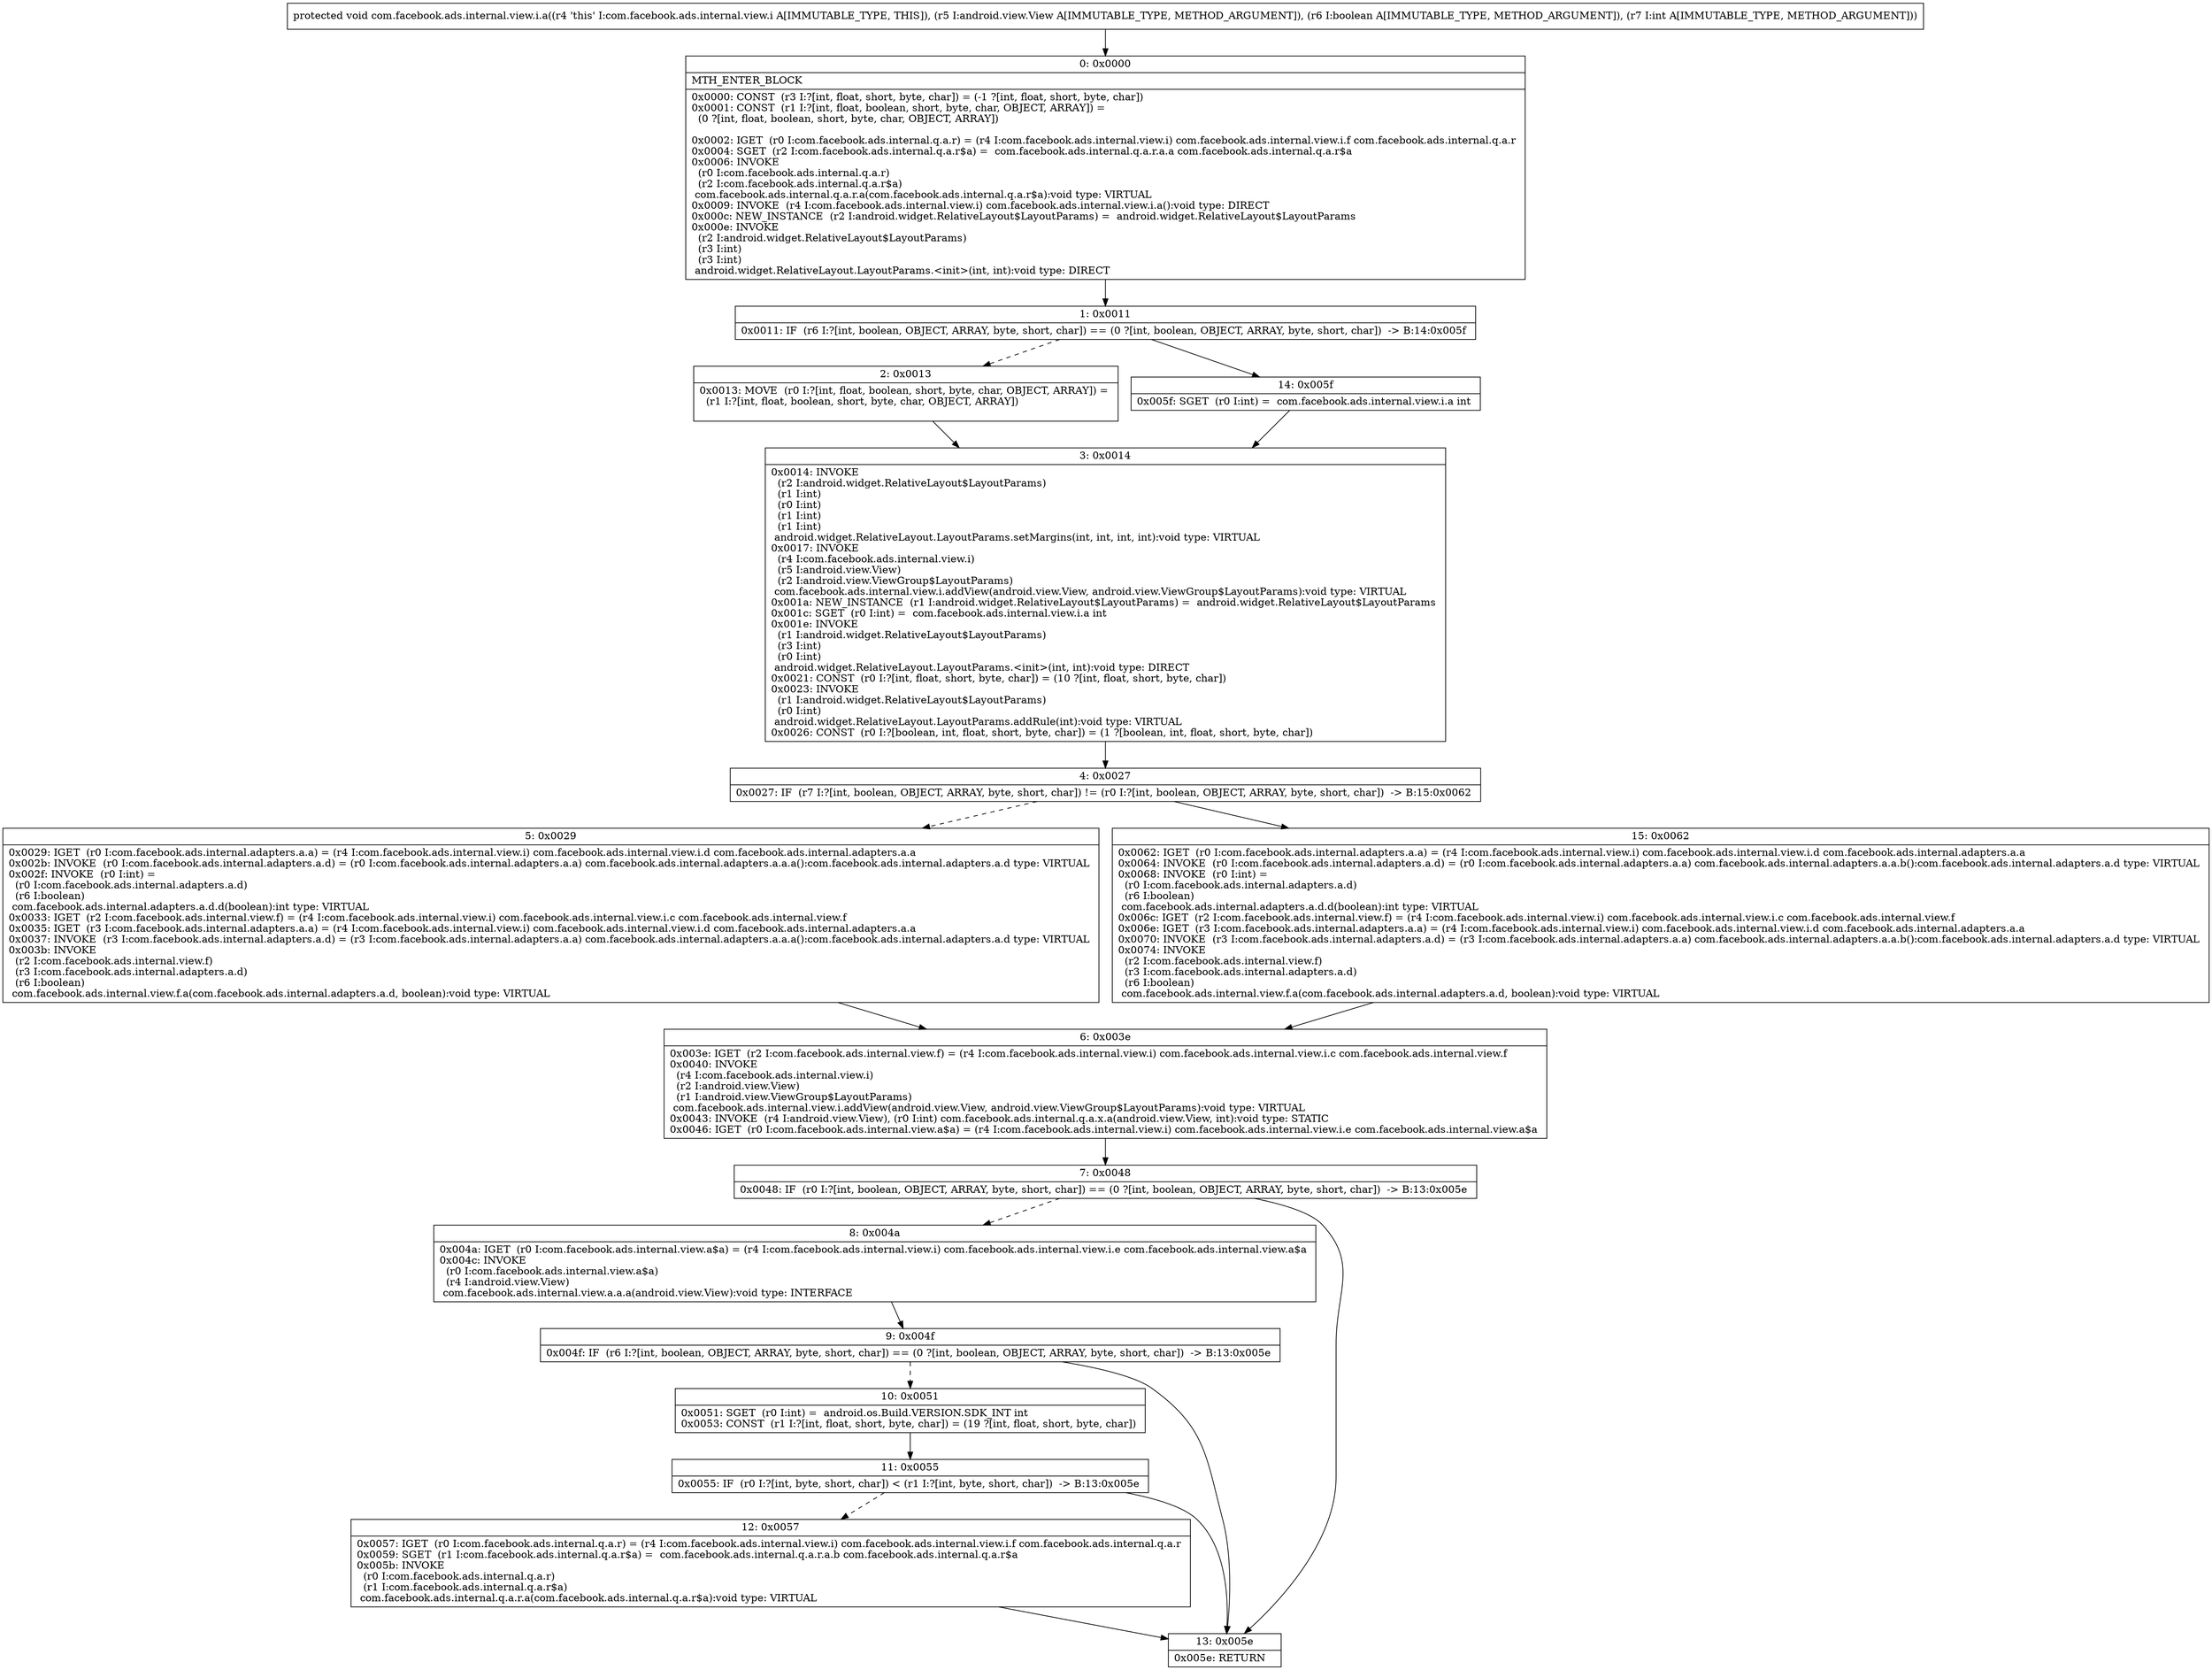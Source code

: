 digraph "CFG forcom.facebook.ads.internal.view.i.a(Landroid\/view\/View;ZI)V" {
Node_0 [shape=record,label="{0\:\ 0x0000|MTH_ENTER_BLOCK\l|0x0000: CONST  (r3 I:?[int, float, short, byte, char]) = (\-1 ?[int, float, short, byte, char]) \l0x0001: CONST  (r1 I:?[int, float, boolean, short, byte, char, OBJECT, ARRAY]) = \l  (0 ?[int, float, boolean, short, byte, char, OBJECT, ARRAY])\l \l0x0002: IGET  (r0 I:com.facebook.ads.internal.q.a.r) = (r4 I:com.facebook.ads.internal.view.i) com.facebook.ads.internal.view.i.f com.facebook.ads.internal.q.a.r \l0x0004: SGET  (r2 I:com.facebook.ads.internal.q.a.r$a) =  com.facebook.ads.internal.q.a.r.a.a com.facebook.ads.internal.q.a.r$a \l0x0006: INVOKE  \l  (r0 I:com.facebook.ads.internal.q.a.r)\l  (r2 I:com.facebook.ads.internal.q.a.r$a)\l com.facebook.ads.internal.q.a.r.a(com.facebook.ads.internal.q.a.r$a):void type: VIRTUAL \l0x0009: INVOKE  (r4 I:com.facebook.ads.internal.view.i) com.facebook.ads.internal.view.i.a():void type: DIRECT \l0x000c: NEW_INSTANCE  (r2 I:android.widget.RelativeLayout$LayoutParams) =  android.widget.RelativeLayout$LayoutParams \l0x000e: INVOKE  \l  (r2 I:android.widget.RelativeLayout$LayoutParams)\l  (r3 I:int)\l  (r3 I:int)\l android.widget.RelativeLayout.LayoutParams.\<init\>(int, int):void type: DIRECT \l}"];
Node_1 [shape=record,label="{1\:\ 0x0011|0x0011: IF  (r6 I:?[int, boolean, OBJECT, ARRAY, byte, short, char]) == (0 ?[int, boolean, OBJECT, ARRAY, byte, short, char])  \-\> B:14:0x005f \l}"];
Node_2 [shape=record,label="{2\:\ 0x0013|0x0013: MOVE  (r0 I:?[int, float, boolean, short, byte, char, OBJECT, ARRAY]) = \l  (r1 I:?[int, float, boolean, short, byte, char, OBJECT, ARRAY])\l \l}"];
Node_3 [shape=record,label="{3\:\ 0x0014|0x0014: INVOKE  \l  (r2 I:android.widget.RelativeLayout$LayoutParams)\l  (r1 I:int)\l  (r0 I:int)\l  (r1 I:int)\l  (r1 I:int)\l android.widget.RelativeLayout.LayoutParams.setMargins(int, int, int, int):void type: VIRTUAL \l0x0017: INVOKE  \l  (r4 I:com.facebook.ads.internal.view.i)\l  (r5 I:android.view.View)\l  (r2 I:android.view.ViewGroup$LayoutParams)\l com.facebook.ads.internal.view.i.addView(android.view.View, android.view.ViewGroup$LayoutParams):void type: VIRTUAL \l0x001a: NEW_INSTANCE  (r1 I:android.widget.RelativeLayout$LayoutParams) =  android.widget.RelativeLayout$LayoutParams \l0x001c: SGET  (r0 I:int) =  com.facebook.ads.internal.view.i.a int \l0x001e: INVOKE  \l  (r1 I:android.widget.RelativeLayout$LayoutParams)\l  (r3 I:int)\l  (r0 I:int)\l android.widget.RelativeLayout.LayoutParams.\<init\>(int, int):void type: DIRECT \l0x0021: CONST  (r0 I:?[int, float, short, byte, char]) = (10 ?[int, float, short, byte, char]) \l0x0023: INVOKE  \l  (r1 I:android.widget.RelativeLayout$LayoutParams)\l  (r0 I:int)\l android.widget.RelativeLayout.LayoutParams.addRule(int):void type: VIRTUAL \l0x0026: CONST  (r0 I:?[boolean, int, float, short, byte, char]) = (1 ?[boolean, int, float, short, byte, char]) \l}"];
Node_4 [shape=record,label="{4\:\ 0x0027|0x0027: IF  (r7 I:?[int, boolean, OBJECT, ARRAY, byte, short, char]) != (r0 I:?[int, boolean, OBJECT, ARRAY, byte, short, char])  \-\> B:15:0x0062 \l}"];
Node_5 [shape=record,label="{5\:\ 0x0029|0x0029: IGET  (r0 I:com.facebook.ads.internal.adapters.a.a) = (r4 I:com.facebook.ads.internal.view.i) com.facebook.ads.internal.view.i.d com.facebook.ads.internal.adapters.a.a \l0x002b: INVOKE  (r0 I:com.facebook.ads.internal.adapters.a.d) = (r0 I:com.facebook.ads.internal.adapters.a.a) com.facebook.ads.internal.adapters.a.a.a():com.facebook.ads.internal.adapters.a.d type: VIRTUAL \l0x002f: INVOKE  (r0 I:int) = \l  (r0 I:com.facebook.ads.internal.adapters.a.d)\l  (r6 I:boolean)\l com.facebook.ads.internal.adapters.a.d.d(boolean):int type: VIRTUAL \l0x0033: IGET  (r2 I:com.facebook.ads.internal.view.f) = (r4 I:com.facebook.ads.internal.view.i) com.facebook.ads.internal.view.i.c com.facebook.ads.internal.view.f \l0x0035: IGET  (r3 I:com.facebook.ads.internal.adapters.a.a) = (r4 I:com.facebook.ads.internal.view.i) com.facebook.ads.internal.view.i.d com.facebook.ads.internal.adapters.a.a \l0x0037: INVOKE  (r3 I:com.facebook.ads.internal.adapters.a.d) = (r3 I:com.facebook.ads.internal.adapters.a.a) com.facebook.ads.internal.adapters.a.a.a():com.facebook.ads.internal.adapters.a.d type: VIRTUAL \l0x003b: INVOKE  \l  (r2 I:com.facebook.ads.internal.view.f)\l  (r3 I:com.facebook.ads.internal.adapters.a.d)\l  (r6 I:boolean)\l com.facebook.ads.internal.view.f.a(com.facebook.ads.internal.adapters.a.d, boolean):void type: VIRTUAL \l}"];
Node_6 [shape=record,label="{6\:\ 0x003e|0x003e: IGET  (r2 I:com.facebook.ads.internal.view.f) = (r4 I:com.facebook.ads.internal.view.i) com.facebook.ads.internal.view.i.c com.facebook.ads.internal.view.f \l0x0040: INVOKE  \l  (r4 I:com.facebook.ads.internal.view.i)\l  (r2 I:android.view.View)\l  (r1 I:android.view.ViewGroup$LayoutParams)\l com.facebook.ads.internal.view.i.addView(android.view.View, android.view.ViewGroup$LayoutParams):void type: VIRTUAL \l0x0043: INVOKE  (r4 I:android.view.View), (r0 I:int) com.facebook.ads.internal.q.a.x.a(android.view.View, int):void type: STATIC \l0x0046: IGET  (r0 I:com.facebook.ads.internal.view.a$a) = (r4 I:com.facebook.ads.internal.view.i) com.facebook.ads.internal.view.i.e com.facebook.ads.internal.view.a$a \l}"];
Node_7 [shape=record,label="{7\:\ 0x0048|0x0048: IF  (r0 I:?[int, boolean, OBJECT, ARRAY, byte, short, char]) == (0 ?[int, boolean, OBJECT, ARRAY, byte, short, char])  \-\> B:13:0x005e \l}"];
Node_8 [shape=record,label="{8\:\ 0x004a|0x004a: IGET  (r0 I:com.facebook.ads.internal.view.a$a) = (r4 I:com.facebook.ads.internal.view.i) com.facebook.ads.internal.view.i.e com.facebook.ads.internal.view.a$a \l0x004c: INVOKE  \l  (r0 I:com.facebook.ads.internal.view.a$a)\l  (r4 I:android.view.View)\l com.facebook.ads.internal.view.a.a.a(android.view.View):void type: INTERFACE \l}"];
Node_9 [shape=record,label="{9\:\ 0x004f|0x004f: IF  (r6 I:?[int, boolean, OBJECT, ARRAY, byte, short, char]) == (0 ?[int, boolean, OBJECT, ARRAY, byte, short, char])  \-\> B:13:0x005e \l}"];
Node_10 [shape=record,label="{10\:\ 0x0051|0x0051: SGET  (r0 I:int) =  android.os.Build.VERSION.SDK_INT int \l0x0053: CONST  (r1 I:?[int, float, short, byte, char]) = (19 ?[int, float, short, byte, char]) \l}"];
Node_11 [shape=record,label="{11\:\ 0x0055|0x0055: IF  (r0 I:?[int, byte, short, char]) \< (r1 I:?[int, byte, short, char])  \-\> B:13:0x005e \l}"];
Node_12 [shape=record,label="{12\:\ 0x0057|0x0057: IGET  (r0 I:com.facebook.ads.internal.q.a.r) = (r4 I:com.facebook.ads.internal.view.i) com.facebook.ads.internal.view.i.f com.facebook.ads.internal.q.a.r \l0x0059: SGET  (r1 I:com.facebook.ads.internal.q.a.r$a) =  com.facebook.ads.internal.q.a.r.a.b com.facebook.ads.internal.q.a.r$a \l0x005b: INVOKE  \l  (r0 I:com.facebook.ads.internal.q.a.r)\l  (r1 I:com.facebook.ads.internal.q.a.r$a)\l com.facebook.ads.internal.q.a.r.a(com.facebook.ads.internal.q.a.r$a):void type: VIRTUAL \l}"];
Node_13 [shape=record,label="{13\:\ 0x005e|0x005e: RETURN   \l}"];
Node_14 [shape=record,label="{14\:\ 0x005f|0x005f: SGET  (r0 I:int) =  com.facebook.ads.internal.view.i.a int \l}"];
Node_15 [shape=record,label="{15\:\ 0x0062|0x0062: IGET  (r0 I:com.facebook.ads.internal.adapters.a.a) = (r4 I:com.facebook.ads.internal.view.i) com.facebook.ads.internal.view.i.d com.facebook.ads.internal.adapters.a.a \l0x0064: INVOKE  (r0 I:com.facebook.ads.internal.adapters.a.d) = (r0 I:com.facebook.ads.internal.adapters.a.a) com.facebook.ads.internal.adapters.a.a.b():com.facebook.ads.internal.adapters.a.d type: VIRTUAL \l0x0068: INVOKE  (r0 I:int) = \l  (r0 I:com.facebook.ads.internal.adapters.a.d)\l  (r6 I:boolean)\l com.facebook.ads.internal.adapters.a.d.d(boolean):int type: VIRTUAL \l0x006c: IGET  (r2 I:com.facebook.ads.internal.view.f) = (r4 I:com.facebook.ads.internal.view.i) com.facebook.ads.internal.view.i.c com.facebook.ads.internal.view.f \l0x006e: IGET  (r3 I:com.facebook.ads.internal.adapters.a.a) = (r4 I:com.facebook.ads.internal.view.i) com.facebook.ads.internal.view.i.d com.facebook.ads.internal.adapters.a.a \l0x0070: INVOKE  (r3 I:com.facebook.ads.internal.adapters.a.d) = (r3 I:com.facebook.ads.internal.adapters.a.a) com.facebook.ads.internal.adapters.a.a.b():com.facebook.ads.internal.adapters.a.d type: VIRTUAL \l0x0074: INVOKE  \l  (r2 I:com.facebook.ads.internal.view.f)\l  (r3 I:com.facebook.ads.internal.adapters.a.d)\l  (r6 I:boolean)\l com.facebook.ads.internal.view.f.a(com.facebook.ads.internal.adapters.a.d, boolean):void type: VIRTUAL \l}"];
MethodNode[shape=record,label="{protected void com.facebook.ads.internal.view.i.a((r4 'this' I:com.facebook.ads.internal.view.i A[IMMUTABLE_TYPE, THIS]), (r5 I:android.view.View A[IMMUTABLE_TYPE, METHOD_ARGUMENT]), (r6 I:boolean A[IMMUTABLE_TYPE, METHOD_ARGUMENT]), (r7 I:int A[IMMUTABLE_TYPE, METHOD_ARGUMENT])) }"];
MethodNode -> Node_0;
Node_0 -> Node_1;
Node_1 -> Node_2[style=dashed];
Node_1 -> Node_14;
Node_2 -> Node_3;
Node_3 -> Node_4;
Node_4 -> Node_5[style=dashed];
Node_4 -> Node_15;
Node_5 -> Node_6;
Node_6 -> Node_7;
Node_7 -> Node_8[style=dashed];
Node_7 -> Node_13;
Node_8 -> Node_9;
Node_9 -> Node_10[style=dashed];
Node_9 -> Node_13;
Node_10 -> Node_11;
Node_11 -> Node_12[style=dashed];
Node_11 -> Node_13;
Node_12 -> Node_13;
Node_14 -> Node_3;
Node_15 -> Node_6;
}

